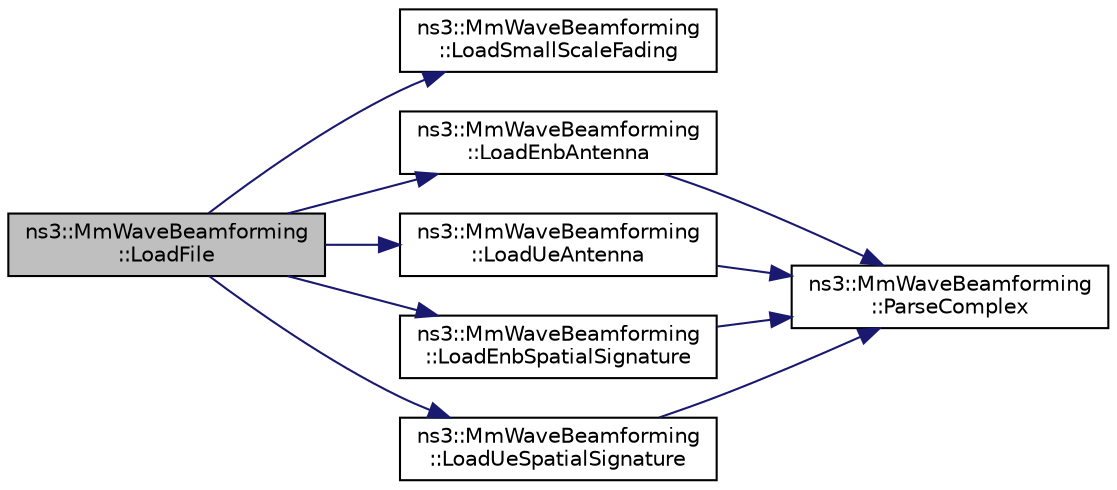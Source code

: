 digraph "ns3::MmWaveBeamforming::LoadFile"
{
  edge [fontname="Helvetica",fontsize="10",labelfontname="Helvetica",labelfontsize="10"];
  node [fontname="Helvetica",fontsize="10",shape=record];
  rankdir="LR";
  Node1 [label="ns3::MmWaveBeamforming\l::LoadFile",height=0.2,width=0.4,color="black", fillcolor="grey75", style="filled", fontcolor="black"];
  Node1 -> Node2 [color="midnightblue",fontsize="10",style="solid"];
  Node2 [label="ns3::MmWaveBeamforming\l::LoadSmallScaleFading",height=0.2,width=0.4,color="black", fillcolor="white", style="filled",URL="$dc/d81/classns3_1_1MmWaveBeamforming.html#a39ae36102434b2cb39d54d7697a4d402"];
  Node1 -> Node3 [color="midnightblue",fontsize="10",style="solid"];
  Node3 [label="ns3::MmWaveBeamforming\l::LoadEnbAntenna",height=0.2,width=0.4,color="black", fillcolor="white", style="filled",URL="$dc/d81/classns3_1_1MmWaveBeamforming.html#a31546229e6a252ee04823b2f01ceed69"];
  Node3 -> Node4 [color="midnightblue",fontsize="10",style="solid"];
  Node4 [label="ns3::MmWaveBeamforming\l::ParseComplex",height=0.2,width=0.4,color="black", fillcolor="white", style="filled",URL="$dc/d81/classns3_1_1MmWaveBeamforming.html#ac14df8250989c3400d482f974bf4104b"];
  Node1 -> Node5 [color="midnightblue",fontsize="10",style="solid"];
  Node5 [label="ns3::MmWaveBeamforming\l::LoadUeAntenna",height=0.2,width=0.4,color="black", fillcolor="white", style="filled",URL="$dc/d81/classns3_1_1MmWaveBeamforming.html#a8e3fe91ebf95867d52d080faab530865"];
  Node5 -> Node4 [color="midnightblue",fontsize="10",style="solid"];
  Node1 -> Node6 [color="midnightblue",fontsize="10",style="solid"];
  Node6 [label="ns3::MmWaveBeamforming\l::LoadEnbSpatialSignature",height=0.2,width=0.4,color="black", fillcolor="white", style="filled",URL="$dc/d81/classns3_1_1MmWaveBeamforming.html#a46c2d2f95724bfdcf4a2883957041da9"];
  Node6 -> Node4 [color="midnightblue",fontsize="10",style="solid"];
  Node1 -> Node7 [color="midnightblue",fontsize="10",style="solid"];
  Node7 [label="ns3::MmWaveBeamforming\l::LoadUeSpatialSignature",height=0.2,width=0.4,color="black", fillcolor="white", style="filled",URL="$dc/d81/classns3_1_1MmWaveBeamforming.html#a3b120db84cc1898fb9274a83f308716c"];
  Node7 -> Node4 [color="midnightblue",fontsize="10",style="solid"];
}
